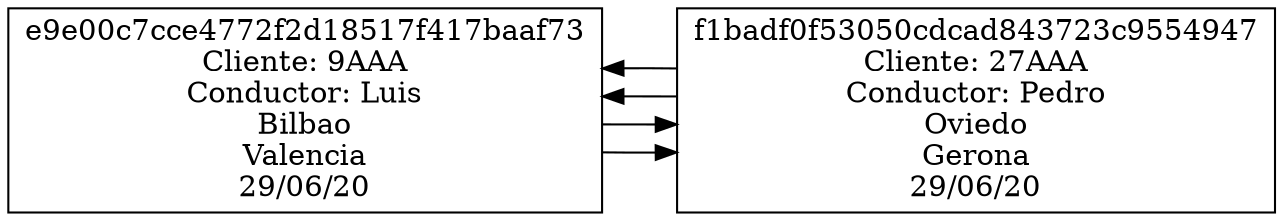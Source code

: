 digraph G {
 rankdir=LR 
 node[shape=box];
graph [ dpi = 300 ];
De9e00c7cce4772f2d18517f417baaf73[label="e9e00c7cce4772f2d18517f417baaf73
Cliente: 9AAA
Conductor: Luis
Bilbao
Valencia
29/06/20"];
Df1badf0f53050cdcad843723c9554947[label="f1badf0f53050cdcad843723c9554947
Cliente: 27AAA
Conductor: Pedro
Oviedo
Gerona
29/06/20"];
De9e00c7cce4772f2d18517f417baaf73->Df1badf0f53050cdcad843723c9554947
De9e00c7cce4772f2d18517f417baaf73->Df1badf0f53050cdcad843723c9554947
Df1badf0f53050cdcad843723c9554947->De9e00c7cce4772f2d18517f417baaf73
Df1badf0f53050cdcad843723c9554947->De9e00c7cce4772f2d18517f417baaf73
}